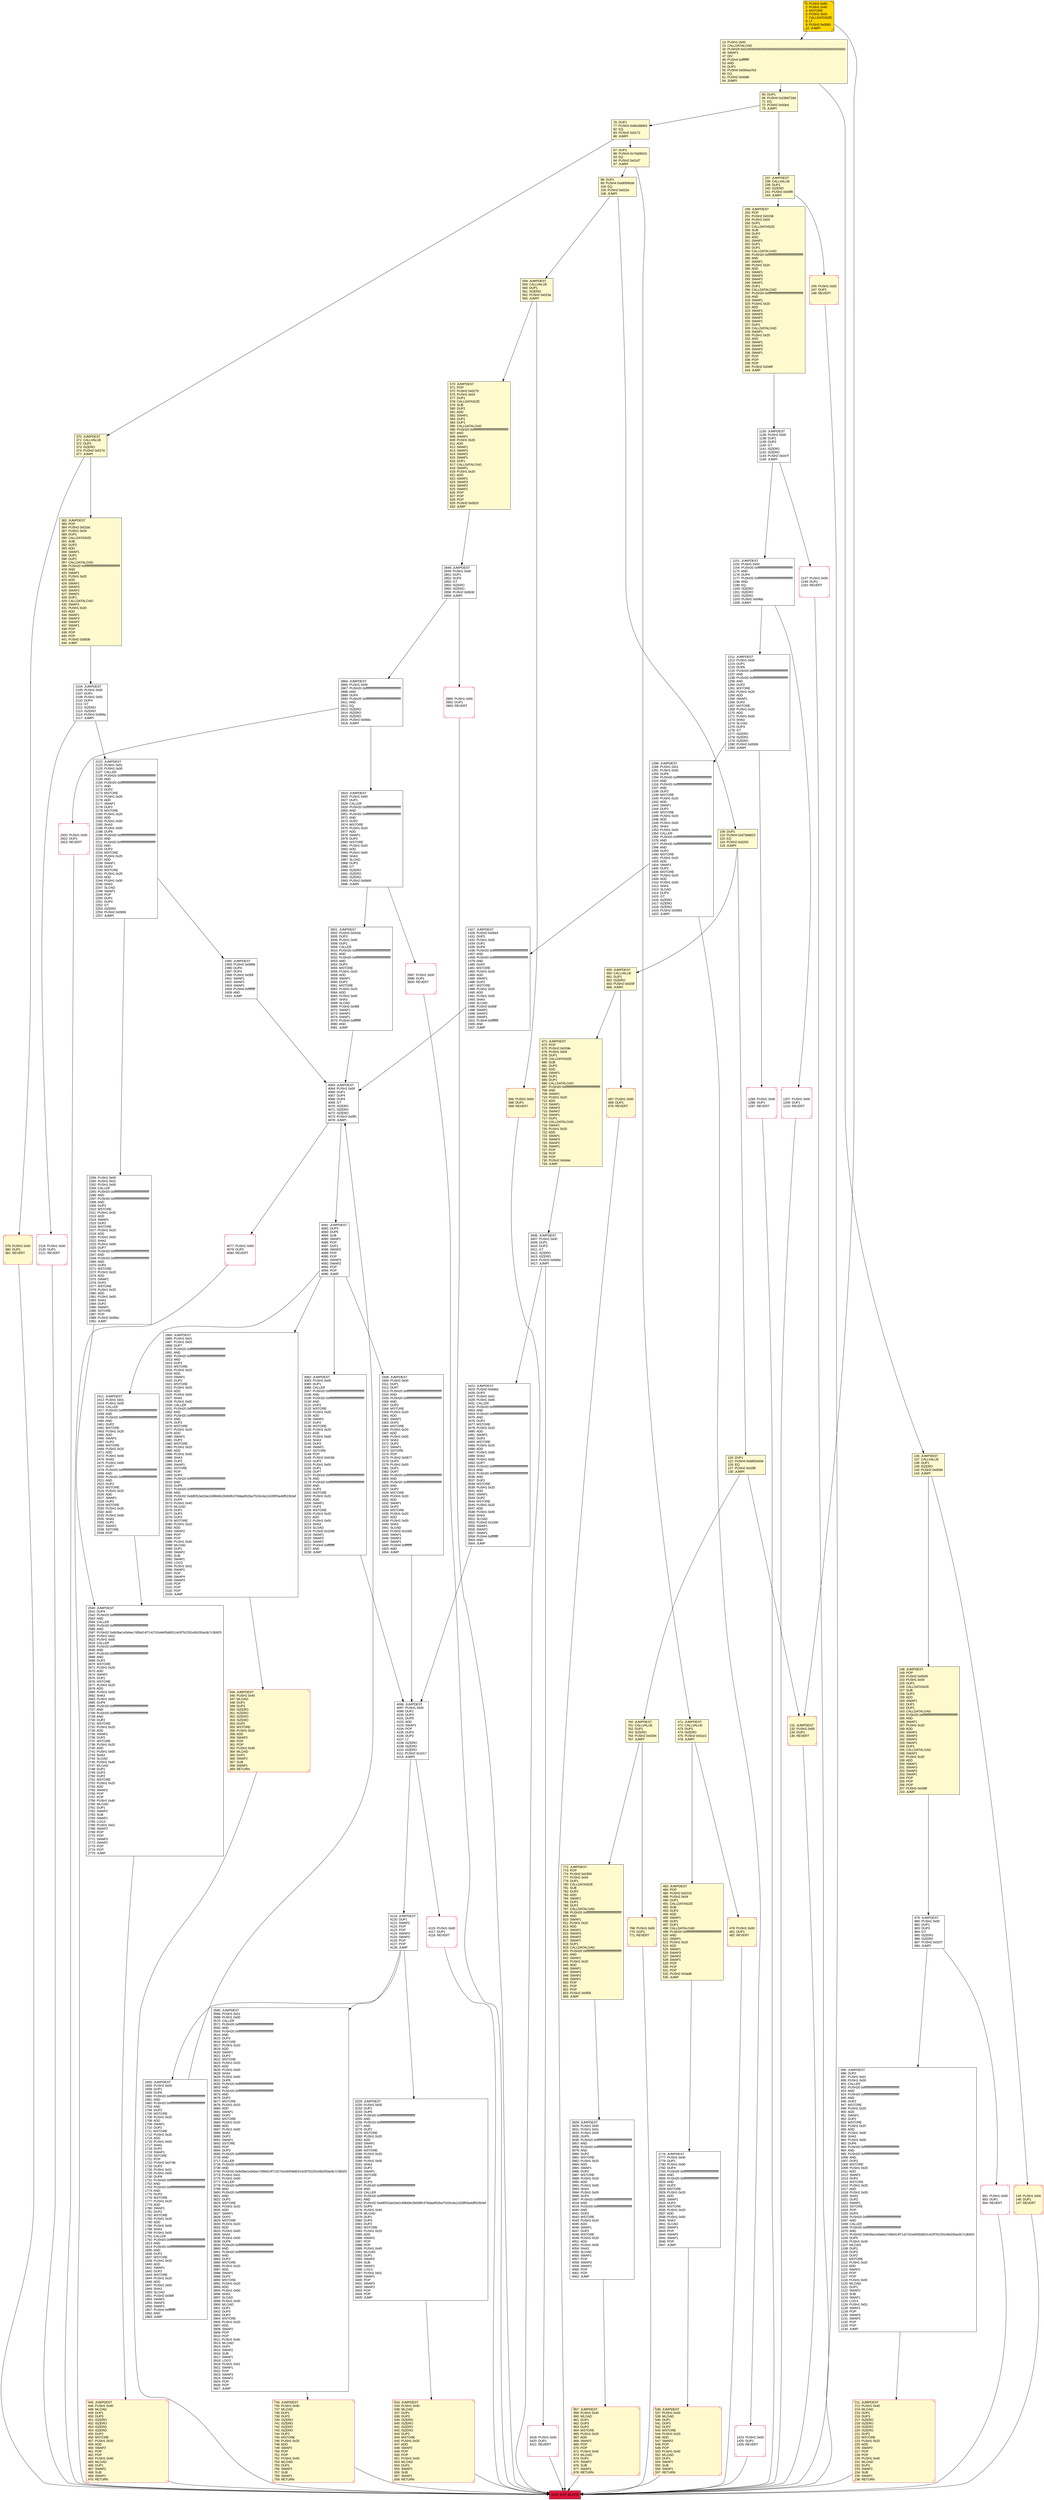 digraph G {
bgcolor=transparent rankdir=UD;
node [shape=box style=filled color=black fillcolor=white fontname=arial fontcolor=black];
1427 [label="1427: JUMPDEST\l1428: PUSH2 0x05e4\l1431: DUP3\l1432: PUSH1 0x00\l1434: DUP1\l1435: DUP8\l1436: PUSH20 0xffffffffffffffffffffffffffffffffffffffff\l1457: AND\l1458: PUSH20 0xffffffffffffffffffffffffffffffffffffffff\l1479: AND\l1480: DUP2\l1481: MSTORE\l1482: PUSH1 0x20\l1484: ADD\l1485: SWAP1\l1486: DUP2\l1487: MSTORE\l1488: PUSH1 0x20\l1490: ADD\l1491: PUSH1 0x00\l1493: SHA3\l1494: SLOAD\l1495: PUSH2 0x0fdf\l1498: SWAP1\l1499: SWAP2\l1500: SWAP1\l1501: PUSH4 0xffffffff\l1506: AND\l1507: JUMP\l" ];
445 [label="445: JUMPDEST\l446: PUSH1 0x40\l448: MLOAD\l449: DUP1\l450: DUP3\l451: ISZERO\l452: ISZERO\l453: ISZERO\l454: ISZERO\l455: DUP2\l456: MSTORE\l457: PUSH1 0x20\l459: ADD\l460: SWAP2\l461: POP\l462: POP\l463: PUSH1 0x40\l465: MLOAD\l466: DUP1\l467: SWAP2\l468: SUB\l469: SWAP1\l470: RETURN\l" fillcolor=lemonchiffon shape=Msquare color=crimson ];
760 [label="760: JUMPDEST\l761: CALLVALUE\l762: DUP1\l763: ISZERO\l764: PUSH2 0x0304\l767: JUMPI\l" fillcolor=lemonchiffon ];
131 [label="131: JUMPDEST\l132: PUSH1 0x00\l134: DUP1\l135: REVERT\l" fillcolor=lemonchiffon shape=Msquare color=crimson ];
2864 [label="2864: JUMPDEST\l2865: PUSH1 0x00\l2867: PUSH20 0xffffffffffffffffffffffffffffffffffffffff\l2888: AND\l2889: DUP4\l2890: PUSH20 0xffffffffffffffffffffffffffffffffffffffff\l2911: AND\l2912: EQ\l2913: ISZERO\l2914: ISZERO\l2915: ISZERO\l2916: PUSH2 0x0b6c\l2919: JUMPI\l" ];
2924 [label="2924: JUMPDEST\l2925: PUSH1 0x00\l2927: DUP1\l2928: CALLER\l2929: PUSH20 0xffffffffffffffffffffffffffffffffffffffff\l2950: AND\l2951: PUSH20 0xffffffffffffffffffffffffffffffffffffffff\l2972: AND\l2973: DUP2\l2974: MSTORE\l2975: PUSH1 0x20\l2977: ADD\l2978: SWAP1\l2979: DUP2\l2980: MSTORE\l2981: PUSH1 0x20\l2983: ADD\l2984: PUSH1 0x00\l2986: SHA3\l2987: SLOAD\l2988: DUP3\l2989: GT\l2990: ISZERO\l2991: ISZERO\l2992: ISZERO\l2993: PUSH2 0x0bb9\l2996: JUMPI\l" ];
2860 [label="2860: PUSH1 0x00\l2862: DUP1\l2863: REVERT\l" shape=Msquare color=crimson ];
471 [label="471: JUMPDEST\l472: CALLVALUE\l473: DUP1\l474: ISZERO\l475: PUSH2 0x01e3\l478: JUMPI\l" fillcolor=lemonchiffon ];
249 [label="249: JUMPDEST\l250: POP\l251: PUSH2 0x0158\l254: PUSH1 0x04\l256: DUP1\l257: CALLDATASIZE\l258: SUB\l259: DUP2\l260: ADD\l261: SWAP1\l262: DUP1\l263: DUP1\l264: CALLDATALOAD\l265: PUSH20 0xffffffffffffffffffffffffffffffffffffffff\l286: AND\l287: SWAP1\l288: PUSH1 0x20\l290: ADD\l291: SWAP1\l292: SWAP3\l293: SWAP2\l294: SWAP1\l295: DUP1\l296: CALLDATALOAD\l297: PUSH20 0xffffffffffffffffffffffffffffffffffffffff\l318: AND\l319: SWAP1\l320: PUSH1 0x20\l322: ADD\l323: SWAP1\l324: SWAP3\l325: SWAP2\l326: SWAP1\l327: DUP1\l328: CALLDATALOAD\l329: SWAP1\l330: PUSH1 0x20\l332: ADD\l333: SWAP1\l334: SWAP3\l335: SWAP2\l336: SWAP1\l337: POP\l338: POP\l339: POP\l340: PUSH2 0x046f\l343: JUMP\l" fillcolor=lemonchiffon ];
2997 [label="2997: PUSH1 0x00\l2999: DUP1\l3000: REVERT\l" shape=Msquare color=crimson ];
98 [label="98: DUP1\l99: PUSH4 0xa9059cbb\l104: EQ\l105: PUSH2 0x022e\l108: JUMPI\l" fillcolor=lemonchiffon ];
148 [label="148: JUMPDEST\l149: POP\l150: PUSH2 0x00d3\l153: PUSH1 0x04\l155: DUP1\l156: CALLDATASIZE\l157: SUB\l158: DUP2\l159: ADD\l160: SWAP1\l161: DUP1\l162: DUP1\l163: CALLDATALOAD\l164: PUSH20 0xffffffffffffffffffffffffffffffffffffffff\l185: AND\l186: SWAP1\l187: PUSH1 0x20\l189: ADD\l190: SWAP1\l191: SWAP3\l192: SWAP2\l193: SWAP1\l194: DUP1\l195: CALLDATALOAD\l196: SWAP1\l197: PUSH1 0x20\l199: ADD\l200: SWAP1\l201: SWAP3\l202: SWAP2\l203: SWAP1\l204: POP\l205: POP\l206: POP\l207: PUSH2 0x036f\l210: JUMP\l" fillcolor=lemonchiffon ];
1207 [label="1207: PUSH1 0x00\l1209: DUP1\l1210: REVERT\l" shape=Msquare color=crimson ];
566 [label="566: PUSH1 0x00\l568: DUP1\l569: REVERT\l" fillcolor=lemonchiffon shape=Msquare color=crimson ];
570 [label="570: JUMPDEST\l571: POP\l572: PUSH2 0x0279\l575: PUSH1 0x04\l577: DUP1\l578: CALLDATASIZE\l579: SUB\l580: DUP2\l581: ADD\l582: SWAP1\l583: DUP1\l584: DUP1\l585: CALLDATALOAD\l586: PUSH20 0xffffffffffffffffffffffffffffffffffffffff\l607: AND\l608: SWAP1\l609: PUSH1 0x20\l611: ADD\l612: SWAP1\l613: SWAP3\l614: SWAP2\l615: SWAP1\l616: DUP1\l617: CALLDATALOAD\l618: SWAP1\l619: PUSH1 0x20\l621: ADD\l622: SWAP1\l623: SWAP3\l624: SWAP2\l625: SWAP1\l626: POP\l627: POP\l628: POP\l629: PUSH2 0x0b20\l632: JUMP\l" fillcolor=lemonchiffon ];
4129 [label="4129: EXIT BLOCK\l" fillcolor=crimson ];
768 [label="768: PUSH1 0x00\l770: DUP1\l771: REVERT\l" fillcolor=lemonchiffon shape=Msquare color=crimson ];
0 [label="0: PUSH1 0x80\l2: PUSH1 0x40\l4: MSTORE\l5: PUSH1 0x04\l7: CALLDATASIZE\l8: LT\l9: PUSH2 0x0083\l12: JUMPI\l" fillcolor=lemonchiffon shape=Msquare fillcolor=gold ];
1284 [label="1284: PUSH1 0x00\l1286: DUP1\l1287: REVERT\l" shape=Msquare color=crimson ];
136 [label="136: JUMPDEST\l137: CALLVALUE\l138: DUP1\l139: ISZERO\l140: PUSH2 0x0094\l143: JUMPI\l" fillcolor=lemonchiffon ];
3082 [label="3082: JUMPDEST\l3083: PUSH1 0x00\l3085: DUP1\l3086: CALLER\l3087: PUSH20 0xffffffffffffffffffffffffffffffffffffffff\l3108: AND\l3109: PUSH20 0xffffffffffffffffffffffffffffffffffffffff\l3130: AND\l3131: DUP2\l3132: MSTORE\l3133: PUSH1 0x20\l3135: ADD\l3136: SWAP1\l3137: DUP2\l3138: MSTORE\l3139: PUSH1 0x20\l3141: ADD\l3142: PUSH1 0x00\l3144: SHA3\l3145: DUP2\l3146: SWAP1\l3147: SSTORE\l3148: POP\l3149: PUSH2 0x0c9d\l3152: DUP3\l3153: PUSH1 0x00\l3155: DUP1\l3156: DUP7\l3157: PUSH20 0xffffffffffffffffffffffffffffffffffffffff\l3178: AND\l3179: PUSH20 0xffffffffffffffffffffffffffffffffffffffff\l3200: AND\l3201: DUP2\l3202: MSTORE\l3203: PUSH1 0x20\l3205: ADD\l3206: SWAP1\l3207: DUP2\l3208: MSTORE\l3209: PUSH1 0x20\l3211: ADD\l3212: PUSH1 0x00\l3214: SHA3\l3215: SLOAD\l3216: PUSH2 0x1000\l3219: SWAP1\l3220: SWAP2\l3221: SWAP1\l3222: PUSH4 0xffffffff\l3227: AND\l3228: JUMP\l" ];
536 [label="536: JUMPDEST\l537: PUSH1 0x40\l539: MLOAD\l540: DUP1\l541: DUP3\l542: DUP2\l543: MSTORE\l544: PUSH1 0x20\l546: ADD\l547: SWAP2\l548: POP\l549: POP\l550: PUSH1 0x40\l552: MLOAD\l553: DUP1\l554: SWAP2\l555: SUB\l556: SWAP1\l557: RETURN\l" fillcolor=lemonchiffon shape=Msquare color=crimson ];
1423 [label="1423: PUSH1 0x00\l1425: DUP1\l1426: REVERT\l" shape=Msquare color=crimson ];
4096 [label="4096: JUMPDEST\l4097: PUSH1 0x00\l4099: DUP1\l4100: DUP3\l4101: DUP5\l4102: ADD\l4103: SWAP1\l4104: POP\l4105: DUP4\l4106: DUP2\l4107: LT\l4108: ISZERO\l4109: ISZERO\l4110: ISZERO\l4111: PUSH2 0x1017\l4114: JUMPI\l" ];
3565 [label="3565: JUMPDEST\l3566: PUSH1 0x01\l3568: PUSH1 0x00\l3570: CALLER\l3571: PUSH20 0xffffffffffffffffffffffffffffffffffffffff\l3592: AND\l3593: PUSH20 0xffffffffffffffffffffffffffffffffffffffff\l3614: AND\l3615: DUP2\l3616: MSTORE\l3617: PUSH1 0x20\l3619: ADD\l3620: SWAP1\l3621: DUP2\l3622: MSTORE\l3623: PUSH1 0x20\l3625: ADD\l3626: PUSH1 0x00\l3628: SHA3\l3629: PUSH1 0x00\l3631: DUP6\l3632: PUSH20 0xffffffffffffffffffffffffffffffffffffffff\l3653: AND\l3654: PUSH20 0xffffffffffffffffffffffffffffffffffffffff\l3675: AND\l3676: DUP2\l3677: MSTORE\l3678: PUSH1 0x20\l3680: ADD\l3681: SWAP1\l3682: DUP2\l3683: MSTORE\l3684: PUSH1 0x20\l3686: ADD\l3687: PUSH1 0x00\l3689: SHA3\l3690: DUP2\l3691: SWAP1\l3692: SSTORE\l3693: POP\l3694: DUP3\l3695: PUSH20 0xffffffffffffffffffffffffffffffffffffffff\l3716: AND\l3717: CALLER\l3718: PUSH20 0xffffffffffffffffffffffffffffffffffffffff\l3739: AND\l3740: PUSH32 0x8c5be1e5ebec7d5bd14f71427d1e84f3dd0314c0f7b2291e5b200ac8c7c3b925\l3773: PUSH1 0x01\l3775: PUSH1 0x00\l3777: CALLER\l3778: PUSH20 0xffffffffffffffffffffffffffffffffffffffff\l3799: AND\l3800: PUSH20 0xffffffffffffffffffffffffffffffffffffffff\l3821: AND\l3822: DUP2\l3823: MSTORE\l3824: PUSH1 0x20\l3826: ADD\l3827: SWAP1\l3828: DUP2\l3829: MSTORE\l3830: PUSH1 0x20\l3832: ADD\l3833: PUSH1 0x00\l3835: SHA3\l3836: PUSH1 0x00\l3838: DUP8\l3839: PUSH20 0xffffffffffffffffffffffffffffffffffffffff\l3860: AND\l3861: PUSH20 0xffffffffffffffffffffffffffffffffffffffff\l3882: AND\l3883: DUP2\l3884: MSTORE\l3885: PUSH1 0x20\l3887: ADD\l3888: SWAP1\l3889: DUP2\l3890: MSTORE\l3891: PUSH1 0x20\l3893: ADD\l3894: PUSH1 0x00\l3896: SHA3\l3897: SLOAD\l3898: PUSH1 0x40\l3900: MLOAD\l3901: DUP1\l3902: DUP3\l3903: DUP2\l3904: MSTORE\l3905: PUSH1 0x20\l3907: ADD\l3908: SWAP2\l3909: POP\l3910: POP\l3911: PUSH1 0x40\l3913: MLOAD\l3914: DUP1\l3915: SWAP2\l3916: SUB\l3917: SWAP1\l3918: LOG3\l3919: PUSH1 0x01\l3921: SWAP1\l3922: POP\l3923: SWAP3\l3924: SWAP2\l3925: POP\l3926: POP\l3927: JUMP\l" ];
109 [label="109: DUP1\l110: PUSH4 0xd73dd623\l115: EQ\l116: PUSH2 0x0293\l119: JUMPI\l" fillcolor=lemonchiffon ];
144 [label="144: PUSH1 0x00\l146: DUP1\l147: REVERT\l" fillcolor=lemonchiffon shape=Msquare color=crimson ];
4115 [label="4115: PUSH1 0x00\l4117: DUP1\l4118: REVERT\l" shape=Msquare color=crimson ];
2258 [label="2258: PUSH1 0x00\l2260: PUSH1 0x01\l2262: PUSH1 0x00\l2264: CALLER\l2265: PUSH20 0xffffffffffffffffffffffffffffffffffffffff\l2286: AND\l2287: PUSH20 0xffffffffffffffffffffffffffffffffffffffff\l2308: AND\l2309: DUP2\l2310: MSTORE\l2311: PUSH1 0x20\l2313: ADD\l2314: SWAP1\l2315: DUP2\l2316: MSTORE\l2317: PUSH1 0x20\l2319: ADD\l2320: PUSH1 0x00\l2322: SHA3\l2323: PUSH1 0x00\l2325: DUP7\l2326: PUSH20 0xffffffffffffffffffffffffffffffffffffffff\l2347: AND\l2348: PUSH20 0xffffffffffffffffffffffffffffffffffffffff\l2369: AND\l2370: DUP2\l2371: MSTORE\l2372: PUSH1 0x20\l2374: ADD\l2375: SWAP1\l2376: DUP2\l2377: MSTORE\l2378: PUSH1 0x20\l2380: ADD\l2381: PUSH1 0x00\l2383: SHA3\l2384: DUP2\l2385: SWAP1\l2386: SSTORE\l2387: POP\l2388: PUSH2 0x09ec\l2391: JUMP\l" ];
772 [label="772: JUMPDEST\l773: POP\l774: PUSH2 0x0359\l777: PUSH1 0x04\l779: DUP1\l780: CALLDATASIZE\l781: SUB\l782: DUP2\l783: ADD\l784: SWAP1\l785: DUP1\l786: DUP1\l787: CALLDATALOAD\l788: PUSH20 0xffffffffffffffffffffffffffffffffffffffff\l809: AND\l810: SWAP1\l811: PUSH1 0x20\l813: ADD\l814: SWAP1\l815: SWAP3\l816: SWAP2\l817: SWAP1\l818: DUP1\l819: CALLDATALOAD\l820: PUSH20 0xffffffffffffffffffffffffffffffffffffffff\l841: AND\l842: SWAP1\l843: PUSH1 0x20\l845: ADD\l846: SWAP1\l847: SWAP3\l848: SWAP2\l849: SWAP1\l850: POP\l851: POP\l852: POP\l853: PUSH2 0x0f58\l856: JUMP\l" fillcolor=lemonchiffon ];
1288 [label="1288: JUMPDEST\l1289: PUSH1 0x01\l1291: PUSH1 0x00\l1293: DUP6\l1294: PUSH20 0xffffffffffffffffffffffffffffffffffffffff\l1315: AND\l1316: PUSH20 0xffffffffffffffffffffffffffffffffffffffff\l1337: AND\l1338: DUP2\l1339: MSTORE\l1340: PUSH1 0x20\l1342: ADD\l1343: SWAP1\l1344: DUP2\l1345: MSTORE\l1346: PUSH1 0x20\l1348: ADD\l1349: PUSH1 0x00\l1351: SHA3\l1352: PUSH1 0x00\l1354: CALLER\l1355: PUSH20 0xffffffffffffffffffffffffffffffffffffffff\l1376: AND\l1377: PUSH20 0xffffffffffffffffffffffffffffffffffffffff\l1398: AND\l1399: DUP2\l1400: MSTORE\l1401: PUSH1 0x20\l1403: ADD\l1404: SWAP1\l1405: DUP2\l1406: MSTORE\l1407: PUSH1 0x20\l1409: ADD\l1410: PUSH1 0x00\l1412: SHA3\l1413: SLOAD\l1414: DUP3\l1415: GT\l1416: ISZERO\l1417: ISZERO\l1418: ISZERO\l1419: PUSH2 0x0593\l1422: JUMPI\l" ];
2540 [label="2540: JUMPDEST\l2541: DUP4\l2542: PUSH20 0xffffffffffffffffffffffffffffffffffffffff\l2563: AND\l2564: CALLER\l2565: PUSH20 0xffffffffffffffffffffffffffffffffffffffff\l2586: AND\l2587: PUSH32 0x8c5be1e5ebec7d5bd14f71427d1e84f3dd0314c0f7b2291e5b200ac8c7c3b925\l2620: PUSH1 0x01\l2622: PUSH1 0x00\l2624: CALLER\l2625: PUSH20 0xffffffffffffffffffffffffffffffffffffffff\l2646: AND\l2647: PUSH20 0xffffffffffffffffffffffffffffffffffffffff\l2668: AND\l2669: DUP2\l2670: MSTORE\l2671: PUSH1 0x20\l2673: ADD\l2674: SWAP1\l2675: DUP2\l2676: MSTORE\l2677: PUSH1 0x20\l2679: ADD\l2680: PUSH1 0x00\l2682: SHA3\l2683: PUSH1 0x00\l2685: DUP9\l2686: PUSH20 0xffffffffffffffffffffffffffffffffffffffff\l2707: AND\l2708: PUSH20 0xffffffffffffffffffffffffffffffffffffffff\l2729: AND\l2730: DUP2\l2731: MSTORE\l2732: PUSH1 0x20\l2734: ADD\l2735: SWAP1\l2736: DUP2\l2737: MSTORE\l2738: PUSH1 0x20\l2740: ADD\l2741: PUSH1 0x00\l2743: SHA3\l2744: SLOAD\l2745: PUSH1 0x40\l2747: MLOAD\l2748: DUP1\l2749: DUP3\l2750: DUP2\l2751: MSTORE\l2752: PUSH1 0x20\l2754: ADD\l2755: SWAP2\l2756: POP\l2757: POP\l2758: PUSH1 0x40\l2760: MLOAD\l2761: DUP1\l2762: SWAP2\l2763: SUB\l2764: SWAP1\l2765: LOG3\l2766: PUSH1 0x01\l2768: SWAP2\l2769: POP\l2770: POP\l2771: SWAP3\l2772: SWAP2\l2773: POP\l2774: POP\l2775: JUMP\l" ];
2122 [label="2122: JUMPDEST\l2123: PUSH1 0x01\l2125: PUSH1 0x00\l2127: CALLER\l2128: PUSH20 0xffffffffffffffffffffffffffffffffffffffff\l2149: AND\l2150: PUSH20 0xffffffffffffffffffffffffffffffffffffffff\l2171: AND\l2172: DUP2\l2173: MSTORE\l2174: PUSH1 0x20\l2176: ADD\l2177: SWAP1\l2178: DUP2\l2179: MSTORE\l2180: PUSH1 0x20\l2182: ADD\l2183: PUSH1 0x00\l2185: SHA3\l2186: PUSH1 0x00\l2188: DUP6\l2189: PUSH20 0xffffffffffffffffffffffffffffffffffffffff\l2210: AND\l2211: PUSH20 0xffffffffffffffffffffffffffffffffffffffff\l2232: AND\l2233: DUP2\l2234: MSTORE\l2235: PUSH1 0x20\l2237: ADD\l2238: SWAP1\l2239: DUP2\l2240: MSTORE\l2241: PUSH1 0x20\l2243: ADD\l2244: PUSH1 0x00\l2246: SHA3\l2247: SLOAD\l2248: SWAP1\l2249: POP\l2250: DUP1\l2251: DUP4\l2252: GT\l2253: ISZERO\l2254: PUSH2 0x0958\l2257: JUMPI\l" ];
382 [label="382: JUMPDEST\l383: POP\l384: PUSH2 0x01bd\l387: PUSH1 0x04\l389: DUP1\l390: CALLDATASIZE\l391: SUB\l392: DUP2\l393: ADD\l394: SWAP1\l395: DUP1\l396: DUP1\l397: CALLDATALOAD\l398: PUSH20 0xffffffffffffffffffffffffffffffffffffffff\l419: AND\l420: SWAP1\l421: PUSH1 0x20\l423: ADD\l424: SWAP1\l425: SWAP3\l426: SWAP2\l427: SWAP1\l428: DUP1\l429: CALLDATALOAD\l430: SWAP1\l431: PUSH1 0x20\l433: ADD\l434: SWAP1\l435: SWAP3\l436: SWAP2\l437: SWAP1\l438: POP\l439: POP\l440: POP\l441: PUSH2 0x0838\l444: JUMP\l" fillcolor=lemonchiffon ];
2848 [label="2848: JUMPDEST\l2849: PUSH1 0x00\l2851: DUP1\l2852: DUP3\l2853: GT\l2854: ISZERO\l2855: ISZERO\l2856: PUSH2 0x0b30\l2859: JUMPI\l" ];
667 [label="667: PUSH1 0x00\l669: DUP1\l670: REVERT\l" fillcolor=lemonchiffon shape=Msquare color=crimson ];
671 [label="671: JUMPDEST\l672: POP\l673: PUSH2 0x02de\l676: PUSH1 0x04\l678: DUP1\l679: CALLDATASIZE\l680: SUB\l681: DUP2\l682: ADD\l683: SWAP1\l684: DUP1\l685: DUP1\l686: CALLDATALOAD\l687: PUSH20 0xffffffffffffffffffffffffffffffffffffffff\l708: AND\l709: SWAP1\l710: PUSH1 0x20\l712: ADD\l713: SWAP1\l714: SWAP3\l715: SWAP2\l716: SWAP1\l717: DUP1\l718: CALLDATALOAD\l719: SWAP1\l720: PUSH1 0x20\l722: ADD\l723: SWAP1\l724: SWAP3\l725: SWAP2\l726: SWAP1\l727: POP\l728: POP\l729: POP\l730: PUSH2 0x0d4e\l733: JUMP\l" fillcolor=lemonchiffon ];
3406 [label="3406: JUMPDEST\l3407: PUSH1 0x00\l3409: DUP1\l3410: DUP3\l3411: GT\l3412: ISZERO\l3413: ISZERO\l3414: PUSH2 0x0d5e\l3417: JUMPI\l" ];
3229 [label="3229: JUMPDEST\l3230: PUSH1 0x00\l3232: DUP1\l3233: DUP6\l3234: PUSH20 0xffffffffffffffffffffffffffffffffffffffff\l3255: AND\l3256: PUSH20 0xffffffffffffffffffffffffffffffffffffffff\l3277: AND\l3278: DUP2\l3279: MSTORE\l3280: PUSH1 0x20\l3282: ADD\l3283: SWAP1\l3284: DUP2\l3285: MSTORE\l3286: PUSH1 0x20\l3288: ADD\l3289: PUSH1 0x00\l3291: SHA3\l3292: DUP2\l3293: SWAP1\l3294: SSTORE\l3295: POP\l3296: DUP3\l3297: PUSH20 0xffffffffffffffffffffffffffffffffffffffff\l3318: AND\l3319: CALLER\l3320: PUSH20 0xffffffffffffffffffffffffffffffffffffffff\l3341: AND\l3342: PUSH32 0xddf252ad1be2c89b69c2b068fc378daa952ba7f163c4a11628f55a4df523b3ef\l3375: DUP5\l3376: PUSH1 0x40\l3378: MLOAD\l3379: DUP1\l3380: DUP3\l3381: DUP2\l3382: MSTORE\l3383: PUSH1 0x20\l3385: ADD\l3386: SWAP2\l3387: POP\l3388: POP\l3389: PUSH1 0x40\l3391: MLOAD\l3392: DUP1\l3393: SWAP2\l3394: SUB\l3395: SWAP1\l3396: LOG3\l3397: PUSH1 0x01\l3399: SWAP1\l3400: POP\l3401: SWAP3\l3402: SWAP2\l3403: POP\l3404: POP\l3405: JUMP\l" ];
633 [label="633: JUMPDEST\l634: PUSH1 0x40\l636: MLOAD\l637: DUP1\l638: DUP3\l639: ISZERO\l640: ISZERO\l641: ISZERO\l642: ISZERO\l643: DUP2\l644: MSTORE\l645: PUSH1 0x20\l647: ADD\l648: SWAP2\l649: POP\l650: POP\l651: PUSH1 0x40\l653: MLOAD\l654: DUP1\l655: SWAP2\l656: SUB\l657: SWAP1\l658: RETURN\l" fillcolor=lemonchiffon shape=Msquare color=crimson ];
2920 [label="2920: PUSH1 0x00\l2922: DUP1\l2923: REVERT\l" shape=Msquare color=crimson ];
87 [label="87: DUP1\l88: PUSH4 0x70a08231\l93: EQ\l94: PUSH2 0x01d7\l97: JUMPI\l" fillcolor=lemonchiffon ];
2776 [label="2776: JUMPDEST\l2777: PUSH1 0x00\l2779: DUP1\l2780: PUSH1 0x00\l2782: DUP4\l2783: PUSH20 0xffffffffffffffffffffffffffffffffffffffff\l2804: AND\l2805: PUSH20 0xffffffffffffffffffffffffffffffffffffffff\l2826: AND\l2827: DUP2\l2828: MSTORE\l2829: PUSH1 0x20\l2831: ADD\l2832: SWAP1\l2833: DUP2\l2834: MSTORE\l2835: PUSH1 0x20\l2837: ADD\l2838: PUSH1 0x00\l2840: SHA3\l2841: SLOAD\l2842: SWAP1\l2843: POP\l2844: SWAP2\l2845: SWAP1\l2846: POP\l2847: JUMP\l" ];
1211 [label="1211: JUMPDEST\l1212: PUSH1 0x00\l1214: DUP1\l1215: DUP6\l1216: PUSH20 0xffffffffffffffffffffffffffffffffffffffff\l1237: AND\l1238: PUSH20 0xffffffffffffffffffffffffffffffffffffffff\l1259: AND\l1260: DUP2\l1261: MSTORE\l1262: PUSH1 0x20\l1264: ADD\l1265: SWAP1\l1266: DUP2\l1267: MSTORE\l1268: PUSH1 0x20\l1270: ADD\l1271: PUSH1 0x00\l1273: SHA3\l1274: SLOAD\l1275: DUP3\l1276: GT\l1277: ISZERO\l1278: ISZERO\l1279: ISZERO\l1280: PUSH2 0x0508\l1283: JUMPI\l" ];
4077 [label="4077: PUSH1 0x00\l4079: DUP1\l4080: REVERT\l" shape=Msquare color=crimson ];
1151 [label="1151: JUMPDEST\l1152: PUSH1 0x00\l1154: PUSH20 0xffffffffffffffffffffffffffffffffffffffff\l1175: AND\l1176: DUP4\l1177: PUSH20 0xffffffffffffffffffffffffffffffffffffffff\l1198: AND\l1199: EQ\l1200: ISZERO\l1201: ISZERO\l1202: ISZERO\l1203: PUSH2 0x04bb\l1206: JUMPI\l" ];
76 [label="76: DUP1\l77: PUSH4 0x66188463\l82: EQ\l83: PUSH2 0x0172\l86: JUMPI\l" fillcolor=lemonchiffon ];
558 [label="558: JUMPDEST\l559: CALLVALUE\l560: DUP1\l561: ISZERO\l562: PUSH2 0x023a\l565: JUMPI\l" fillcolor=lemonchiffon ];
2392 [label="2392: JUMPDEST\l2393: PUSH2 0x096b\l2396: DUP4\l2397: DUP3\l2398: PUSH2 0x0fdf\l2401: SWAP1\l2402: SWAP2\l2403: SWAP1\l2404: PUSH4 0xffffffff\l2409: AND\l2410: JUMP\l" ];
3001 [label="3001: JUMPDEST\l3002: PUSH2 0x0c0a\l3005: DUP3\l3006: PUSH1 0x00\l3008: DUP1\l3009: CALLER\l3010: PUSH20 0xffffffffffffffffffffffffffffffffffffffff\l3031: AND\l3032: PUSH20 0xffffffffffffffffffffffffffffffffffffffff\l3053: AND\l3054: DUP2\l3055: MSTORE\l3056: PUSH1 0x20\l3058: ADD\l3059: SWAP1\l3060: DUP2\l3061: MSTORE\l3062: PUSH1 0x20\l3064: ADD\l3065: PUSH1 0x00\l3067: SHA3\l3068: SLOAD\l3069: PUSH2 0x0fdf\l3072: SWAP1\l3073: SWAP2\l3074: SWAP1\l3075: PUSH4 0xffffffff\l3080: AND\l3081: JUMP\l" ];
245 [label="245: PUSH1 0x00\l247: DUP1\l248: REVERT\l" fillcolor=lemonchiffon shape=Msquare color=crimson ];
237 [label="237: JUMPDEST\l238: CALLVALUE\l239: DUP1\l240: ISZERO\l241: PUSH2 0x00f9\l244: JUMPI\l" fillcolor=lemonchiffon ];
3422 [label="3422: JUMPDEST\l3423: PUSH2 0x0ded\l3426: DUP3\l3427: PUSH1 0x01\l3429: PUSH1 0x00\l3431: CALLER\l3432: PUSH20 0xffffffffffffffffffffffffffffffffffffffff\l3453: AND\l3454: PUSH20 0xffffffffffffffffffffffffffffffffffffffff\l3475: AND\l3476: DUP2\l3477: MSTORE\l3478: PUSH1 0x20\l3480: ADD\l3481: SWAP1\l3482: DUP2\l3483: MSTORE\l3484: PUSH1 0x20\l3486: ADD\l3487: PUSH1 0x00\l3489: SHA3\l3490: PUSH1 0x00\l3492: DUP7\l3493: PUSH20 0xffffffffffffffffffffffffffffffffffffffff\l3514: AND\l3515: PUSH20 0xffffffffffffffffffffffffffffffffffffffff\l3536: AND\l3537: DUP2\l3538: MSTORE\l3539: PUSH1 0x20\l3541: ADD\l3542: SWAP1\l3543: DUP2\l3544: MSTORE\l3545: PUSH1 0x20\l3547: ADD\l3548: PUSH1 0x00\l3550: SHA3\l3551: SLOAD\l3552: PUSH2 0x1000\l3555: SWAP1\l3556: SWAP2\l3557: SWAP1\l3558: PUSH4 0xffffffff\l3563: AND\l3564: JUMP\l" ];
891 [label="891: PUSH1 0x00\l893: DUP1\l894: REVERT\l" shape=Msquare color=crimson ];
1147 [label="1147: PUSH1 0x00\l1149: DUP1\l1150: REVERT\l" shape=Msquare color=crimson ];
378 [label="378: PUSH1 0x00\l380: DUP1\l381: REVERT\l" fillcolor=lemonchiffon shape=Msquare color=crimson ];
483 [label="483: JUMPDEST\l484: POP\l485: PUSH2 0x0218\l488: PUSH1 0x04\l490: DUP1\l491: CALLDATASIZE\l492: SUB\l493: DUP2\l494: ADD\l495: SWAP1\l496: DUP1\l497: DUP1\l498: CALLDATALOAD\l499: PUSH20 0xffffffffffffffffffffffffffffffffffffffff\l520: AND\l521: SWAP1\l522: PUSH1 0x20\l524: ADD\l525: SWAP1\l526: SWAP3\l527: SWAP2\l528: SWAP1\l529: POP\l530: POP\l531: POP\l532: PUSH2 0x0ad8\l535: JUMP\l" fillcolor=lemonchiffon ];
1508 [label="1508: JUMPDEST\l1509: PUSH1 0x00\l1511: DUP1\l1512: DUP7\l1513: PUSH20 0xffffffffffffffffffffffffffffffffffffffff\l1534: AND\l1535: PUSH20 0xffffffffffffffffffffffffffffffffffffffff\l1556: AND\l1557: DUP2\l1558: MSTORE\l1559: PUSH1 0x20\l1561: ADD\l1562: SWAP1\l1563: DUP2\l1564: MSTORE\l1565: PUSH1 0x20\l1567: ADD\l1568: PUSH1 0x00\l1570: SHA3\l1571: DUP2\l1572: SWAP1\l1573: SSTORE\l1574: POP\l1575: PUSH2 0x0677\l1578: DUP3\l1579: PUSH1 0x00\l1581: DUP1\l1582: DUP7\l1583: PUSH20 0xffffffffffffffffffffffffffffffffffffffff\l1604: AND\l1605: PUSH20 0xffffffffffffffffffffffffffffffffffffffff\l1626: AND\l1627: DUP2\l1628: MSTORE\l1629: PUSH1 0x20\l1631: ADD\l1632: SWAP1\l1633: DUP2\l1634: MSTORE\l1635: PUSH1 0x20\l1637: ADD\l1638: PUSH1 0x00\l1640: SHA3\l1641: SLOAD\l1642: PUSH2 0x1000\l1645: SWAP1\l1646: SWAP2\l1647: SWAP1\l1648: PUSH4 0xffffffff\l1653: AND\l1654: JUMP\l" ];
3928 [label="3928: JUMPDEST\l3929: PUSH1 0x00\l3931: PUSH1 0x01\l3933: PUSH1 0x00\l3935: DUP5\l3936: PUSH20 0xffffffffffffffffffffffffffffffffffffffff\l3957: AND\l3958: PUSH20 0xffffffffffffffffffffffffffffffffffffffff\l3979: AND\l3980: DUP2\l3981: MSTORE\l3982: PUSH1 0x20\l3984: ADD\l3985: SWAP1\l3986: DUP2\l3987: MSTORE\l3988: PUSH1 0x20\l3990: ADD\l3991: PUSH1 0x00\l3993: SHA3\l3994: PUSH1 0x00\l3996: DUP4\l3997: PUSH20 0xffffffffffffffffffffffffffffffffffffffff\l4018: AND\l4019: PUSH20 0xffffffffffffffffffffffffffffffffffffffff\l4040: AND\l4041: DUP2\l4042: MSTORE\l4043: PUSH1 0x20\l4045: ADD\l4046: SWAP1\l4047: DUP2\l4048: MSTORE\l4049: PUSH1 0x20\l4051: ADD\l4052: PUSH1 0x00\l4054: SHA3\l4055: SLOAD\l4056: SWAP1\l4057: POP\l4058: SWAP3\l4059: SWAP2\l4060: POP\l4061: POP\l4062: JUMP\l" ];
734 [label="734: JUMPDEST\l735: PUSH1 0x40\l737: MLOAD\l738: DUP1\l739: DUP3\l740: ISZERO\l741: ISZERO\l742: ISZERO\l743: ISZERO\l744: DUP2\l745: MSTORE\l746: PUSH1 0x20\l748: ADD\l749: SWAP2\l750: POP\l751: POP\l752: PUSH1 0x40\l754: MLOAD\l755: DUP1\l756: SWAP2\l757: SUB\l758: SWAP1\l759: RETURN\l" fillcolor=lemonchiffon shape=Msquare color=crimson ];
344 [label="344: JUMPDEST\l345: PUSH1 0x40\l347: MLOAD\l348: DUP1\l349: DUP3\l350: ISZERO\l351: ISZERO\l352: ISZERO\l353: ISZERO\l354: DUP2\l355: MSTORE\l356: PUSH1 0x20\l358: ADD\l359: SWAP2\l360: POP\l361: POP\l362: PUSH1 0x40\l364: MLOAD\l365: DUP1\l366: SWAP2\l367: SUB\l368: SWAP1\l369: RETURN\l" fillcolor=lemonchiffon shape=Msquare color=crimson ];
1864 [label="1864: JUMPDEST\l1865: PUSH1 0x01\l1867: PUSH1 0x00\l1869: DUP7\l1870: PUSH20 0xffffffffffffffffffffffffffffffffffffffff\l1891: AND\l1892: PUSH20 0xffffffffffffffffffffffffffffffffffffffff\l1913: AND\l1914: DUP2\l1915: MSTORE\l1916: PUSH1 0x20\l1918: ADD\l1919: SWAP1\l1920: DUP2\l1921: MSTORE\l1922: PUSH1 0x20\l1924: ADD\l1925: PUSH1 0x00\l1927: SHA3\l1928: PUSH1 0x00\l1930: CALLER\l1931: PUSH20 0xffffffffffffffffffffffffffffffffffffffff\l1952: AND\l1953: PUSH20 0xffffffffffffffffffffffffffffffffffffffff\l1974: AND\l1975: DUP2\l1976: MSTORE\l1977: PUSH1 0x20\l1979: ADD\l1980: SWAP1\l1981: DUP2\l1982: MSTORE\l1983: PUSH1 0x20\l1985: ADD\l1986: PUSH1 0x00\l1988: SHA3\l1989: DUP2\l1990: SWAP1\l1991: SSTORE\l1992: POP\l1993: DUP3\l1994: PUSH20 0xffffffffffffffffffffffffffffffffffffffff\l2015: AND\l2016: DUP5\l2017: PUSH20 0xffffffffffffffffffffffffffffffffffffffff\l2038: AND\l2039: PUSH32 0xddf252ad1be2c89b69c2b068fc378daa952ba7f163c4a11628f55a4df523b3ef\l2072: DUP5\l2073: PUSH1 0x40\l2075: MLOAD\l2076: DUP1\l2077: DUP3\l2078: DUP2\l2079: MSTORE\l2080: PUSH1 0x20\l2082: ADD\l2083: SWAP2\l2084: POP\l2085: POP\l2086: PUSH1 0x40\l2088: MLOAD\l2089: DUP1\l2090: SWAP2\l2091: SUB\l2092: SWAP1\l2093: LOG3\l2094: PUSH1 0x01\l2096: SWAP1\l2097: POP\l2098: SWAP4\l2099: SWAP3\l2100: POP\l2101: POP\l2102: POP\l2103: JUMP\l" ];
2118 [label="2118: PUSH1 0x00\l2120: DUP1\l2121: REVERT\l" shape=Msquare color=crimson ];
120 [label="120: DUP1\l121: PUSH4 0xdd62ed3e\l126: EQ\l127: PUSH2 0x02f8\l130: JUMPI\l" fillcolor=lemonchiffon ];
857 [label="857: JUMPDEST\l858: PUSH1 0x40\l860: MLOAD\l861: DUP1\l862: DUP3\l863: DUP2\l864: MSTORE\l865: PUSH1 0x20\l867: ADD\l868: SWAP2\l869: POP\l870: POP\l871: PUSH1 0x40\l873: MLOAD\l874: DUP1\l875: SWAP2\l876: SUB\l877: SWAP1\l878: RETURN\l" fillcolor=lemonchiffon shape=Msquare color=crimson ];
4063 [label="4063: JUMPDEST\l4064: PUSH1 0x00\l4066: DUP1\l4067: DUP4\l4068: DUP4\l4069: GT\l4070: ISZERO\l4071: ISZERO\l4072: ISZERO\l4073: PUSH2 0x0ff1\l4076: JUMPI\l" ];
65 [label="65: DUP1\l66: PUSH4 0x23b872dd\l71: EQ\l72: PUSH2 0x00ed\l75: JUMPI\l" fillcolor=lemonchiffon ];
659 [label="659: JUMPDEST\l660: CALLVALUE\l661: DUP1\l662: ISZERO\l663: PUSH2 0x029f\l666: JUMPI\l" fillcolor=lemonchiffon ];
211 [label="211: JUMPDEST\l212: PUSH1 0x40\l214: MLOAD\l215: DUP1\l216: DUP3\l217: ISZERO\l218: ISZERO\l219: ISZERO\l220: ISZERO\l221: DUP2\l222: MSTORE\l223: PUSH1 0x20\l225: ADD\l226: SWAP2\l227: POP\l228: POP\l229: PUSH1 0x40\l231: MLOAD\l232: DUP1\l233: SWAP2\l234: SUB\l235: SWAP1\l236: RETURN\l" fillcolor=lemonchiffon shape=Msquare color=crimson ];
2104 [label="2104: JUMPDEST\l2105: PUSH1 0x00\l2107: DUP1\l2108: PUSH1 0x00\l2110: DUP4\l2111: GT\l2112: ISZERO\l2113: ISZERO\l2114: PUSH2 0x084a\l2117: JUMPI\l" ];
2411 [label="2411: JUMPDEST\l2412: PUSH1 0x01\l2414: PUSH1 0x00\l2416: CALLER\l2417: PUSH20 0xffffffffffffffffffffffffffffffffffffffff\l2438: AND\l2439: PUSH20 0xffffffffffffffffffffffffffffffffffffffff\l2460: AND\l2461: DUP2\l2462: MSTORE\l2463: PUSH1 0x20\l2465: ADD\l2466: SWAP1\l2467: DUP2\l2468: MSTORE\l2469: PUSH1 0x20\l2471: ADD\l2472: PUSH1 0x00\l2474: SHA3\l2475: PUSH1 0x00\l2477: DUP7\l2478: PUSH20 0xffffffffffffffffffffffffffffffffffffffff\l2499: AND\l2500: PUSH20 0xffffffffffffffffffffffffffffffffffffffff\l2521: AND\l2522: DUP2\l2523: MSTORE\l2524: PUSH1 0x20\l2526: ADD\l2527: SWAP1\l2528: DUP2\l2529: MSTORE\l2530: PUSH1 0x20\l2532: ADD\l2533: PUSH1 0x00\l2535: SHA3\l2536: DUP2\l2537: SWAP1\l2538: SSTORE\l2539: POP\l" ];
1135 [label="1135: JUMPDEST\l1136: PUSH1 0x00\l1138: DUP1\l1139: DUP3\l1140: GT\l1141: ISZERO\l1142: ISZERO\l1143: PUSH2 0x047f\l1146: JUMPI\l" ];
13 [label="13: PUSH1 0x00\l15: CALLDATALOAD\l16: PUSH29 0x0100000000000000000000000000000000000000000000000000000000\l46: SWAP1\l47: DIV\l48: PUSH4 0xffffffff\l53: AND\l54: DUP1\l55: PUSH4 0x095ea7b3\l60: EQ\l61: PUSH2 0x0088\l64: JUMPI\l" fillcolor=lemonchiffon ];
1655 [label="1655: JUMPDEST\l1656: PUSH1 0x00\l1658: DUP1\l1659: DUP6\l1660: PUSH20 0xffffffffffffffffffffffffffffffffffffffff\l1681: AND\l1682: PUSH20 0xffffffffffffffffffffffffffffffffffffffff\l1703: AND\l1704: DUP2\l1705: MSTORE\l1706: PUSH1 0x20\l1708: ADD\l1709: SWAP1\l1710: DUP2\l1711: MSTORE\l1712: PUSH1 0x20\l1714: ADD\l1715: PUSH1 0x00\l1717: SHA3\l1718: DUP2\l1719: SWAP1\l1720: SSTORE\l1721: POP\l1722: PUSH2 0x0748\l1725: DUP3\l1726: PUSH1 0x01\l1728: PUSH1 0x00\l1730: DUP8\l1731: PUSH20 0xffffffffffffffffffffffffffffffffffffffff\l1752: AND\l1753: PUSH20 0xffffffffffffffffffffffffffffffffffffffff\l1774: AND\l1775: DUP2\l1776: MSTORE\l1777: PUSH1 0x20\l1779: ADD\l1780: SWAP1\l1781: DUP2\l1782: MSTORE\l1783: PUSH1 0x20\l1785: ADD\l1786: PUSH1 0x00\l1788: SHA3\l1789: PUSH1 0x00\l1791: CALLER\l1792: PUSH20 0xffffffffffffffffffffffffffffffffffffffff\l1813: AND\l1814: PUSH20 0xffffffffffffffffffffffffffffffffffffffff\l1835: AND\l1836: DUP2\l1837: MSTORE\l1838: PUSH1 0x20\l1840: ADD\l1841: SWAP1\l1842: DUP2\l1843: MSTORE\l1844: PUSH1 0x20\l1846: ADD\l1847: PUSH1 0x00\l1849: SHA3\l1850: SLOAD\l1851: PUSH2 0x0fdf\l1854: SWAP1\l1855: SWAP2\l1856: SWAP1\l1857: PUSH4 0xffffffff\l1862: AND\l1863: JUMP\l" ];
4081 [label="4081: JUMPDEST\l4082: DUP3\l4083: DUP5\l4084: SUB\l4085: SWAP1\l4086: POP\l4087: DUP1\l4088: SWAP2\l4089: POP\l4090: POP\l4091: SWAP3\l4092: SWAP2\l4093: POP\l4094: POP\l4095: JUMP\l" ];
4119 [label="4119: JUMPDEST\l4120: DUP1\l4121: SWAP2\l4122: POP\l4123: POP\l4124: SWAP3\l4125: SWAP2\l4126: POP\l4127: POP\l4128: JUMP\l" ];
3418 [label="3418: PUSH1 0x00\l3420: DUP1\l3421: REVERT\l" shape=Msquare color=crimson ];
895 [label="895: JUMPDEST\l896: DUP2\l897: PUSH1 0x01\l899: PUSH1 0x00\l901: CALLER\l902: PUSH20 0xffffffffffffffffffffffffffffffffffffffff\l923: AND\l924: PUSH20 0xffffffffffffffffffffffffffffffffffffffff\l945: AND\l946: DUP2\l947: MSTORE\l948: PUSH1 0x20\l950: ADD\l951: SWAP1\l952: DUP2\l953: MSTORE\l954: PUSH1 0x20\l956: ADD\l957: PUSH1 0x00\l959: SHA3\l960: PUSH1 0x00\l962: DUP6\l963: PUSH20 0xffffffffffffffffffffffffffffffffffffffff\l984: AND\l985: PUSH20 0xffffffffffffffffffffffffffffffffffffffff\l1006: AND\l1007: DUP2\l1008: MSTORE\l1009: PUSH1 0x20\l1011: ADD\l1012: SWAP1\l1013: DUP2\l1014: MSTORE\l1015: PUSH1 0x20\l1017: ADD\l1018: PUSH1 0x00\l1020: SHA3\l1021: DUP2\l1022: SWAP1\l1023: SSTORE\l1024: POP\l1025: DUP3\l1026: PUSH20 0xffffffffffffffffffffffffffffffffffffffff\l1047: AND\l1048: CALLER\l1049: PUSH20 0xffffffffffffffffffffffffffffffffffffffff\l1070: AND\l1071: PUSH32 0x8c5be1e5ebec7d5bd14f71427d1e84f3dd0314c0f7b2291e5b200ac8c7c3b925\l1104: DUP5\l1105: PUSH1 0x40\l1107: MLOAD\l1108: DUP1\l1109: DUP3\l1110: DUP2\l1111: MSTORE\l1112: PUSH1 0x20\l1114: ADD\l1115: SWAP2\l1116: POP\l1117: POP\l1118: PUSH1 0x40\l1120: MLOAD\l1121: DUP1\l1122: SWAP2\l1123: SUB\l1124: SWAP1\l1125: LOG3\l1126: PUSH1 0x01\l1128: SWAP1\l1129: POP\l1130: SWAP3\l1131: SWAP2\l1132: POP\l1133: POP\l1134: JUMP\l" ];
879 [label="879: JUMPDEST\l880: PUSH1 0x00\l882: DUP1\l883: DUP3\l884: GT\l885: ISZERO\l886: ISZERO\l887: PUSH2 0x037f\l890: JUMPI\l" ];
479 [label="479: PUSH1 0x00\l481: DUP1\l482: REVERT\l" fillcolor=lemonchiffon shape=Msquare color=crimson ];
370 [label="370: JUMPDEST\l371: CALLVALUE\l372: DUP1\l373: ISZERO\l374: PUSH2 0x017e\l377: JUMPI\l" fillcolor=lemonchiffon ];
671 -> 3406;
237 -> 245;
1151 -> 1211;
4119 -> 1655;
2122 -> 2258;
3082 -> 4096;
3229 -> 633;
4081 -> 2411;
1423 -> 4129;
2864 -> 2924;
144 -> 4129;
895 -> 211;
4063 -> 4081;
136 -> 144;
483 -> 2776;
1288 -> 1423;
667 -> 4129;
2924 -> 2997;
4081 -> 1864;
0 -> 131;
4081 -> 1508;
98 -> 109;
1135 -> 1147;
136 -> 148;
2997 -> 4129;
3928 -> 857;
1288 -> 1427;
1207 -> 4129;
4119 -> 3229;
65 -> 237;
2848 -> 2864;
1135 -> 1151;
344 -> 4129;
3406 -> 3418;
237 -> 249;
370 -> 382;
382 -> 2104;
471 -> 483;
0 -> 13;
659 -> 671;
4096 -> 4119;
4119 -> 3565;
109 -> 120;
2924 -> 3001;
87 -> 471;
109 -> 659;
479 -> 4129;
633 -> 4129;
148 -> 879;
1211 -> 1284;
772 -> 3928;
4077 -> 4129;
120 -> 131;
471 -> 479;
245 -> 4129;
3422 -> 4096;
768 -> 4129;
879 -> 895;
2258 -> 2540;
1864 -> 344;
1284 -> 4129;
536 -> 4129;
4115 -> 4129;
1655 -> 4063;
2104 -> 2118;
13 -> 65;
76 -> 87;
4096 -> 4115;
445 -> 4129;
4063 -> 4077;
760 -> 768;
370 -> 378;
879 -> 891;
570 -> 2848;
131 -> 4129;
2860 -> 4129;
76 -> 370;
2848 -> 2860;
566 -> 4129;
760 -> 772;
2540 -> 445;
65 -> 76;
2392 -> 4063;
3001 -> 4063;
734 -> 4129;
558 -> 566;
2118 -> 4129;
2411 -> 2540;
98 -> 558;
2104 -> 2122;
857 -> 4129;
3565 -> 734;
211 -> 4129;
558 -> 570;
2864 -> 2920;
13 -> 136;
4081 -> 3082;
659 -> 667;
1151 -> 1207;
87 -> 98;
3418 -> 4129;
249 -> 1135;
2122 -> 2392;
3406 -> 3422;
2776 -> 536;
2920 -> 4129;
120 -> 760;
1427 -> 4063;
1508 -> 4096;
378 -> 4129;
1211 -> 1288;
891 -> 4129;
1147 -> 4129;
}